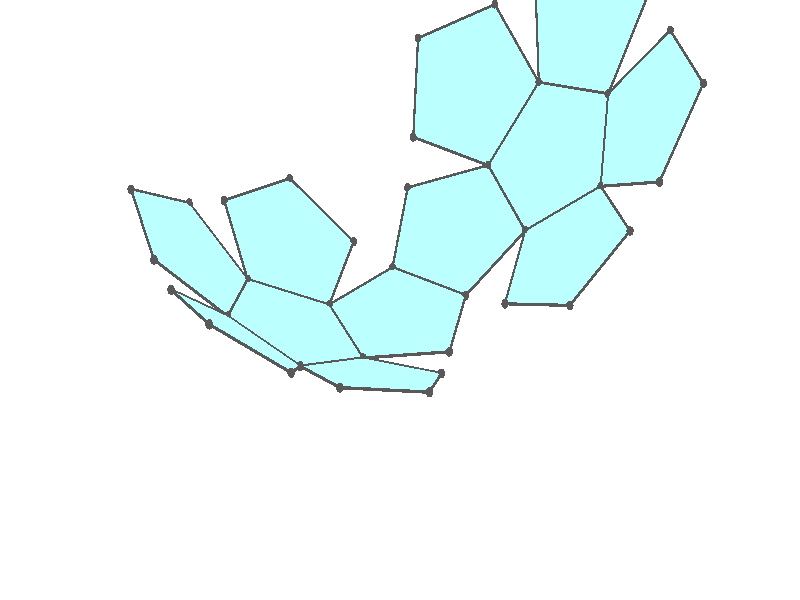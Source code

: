 #version 3.7;
global_settings{assumed_gamma 1.0}
camera{perspective location <18.750000000000000000000000, 10.825317547305481014063844, 12.499999999999996447286321> right <0.133333333333333331482962, -0.230940107675850353485814, -0.000000000000000000000000> up <-0.064951905283832905846353, -0.037499999999999998612221, 0.129903810567665811692706> direction <0.750000000000000111022302, 0.433012701892219298294151, 0.499999999999999944488849> sky <-0.433012701892219298294151, -0.249999999999999944488849, 0.866025403784438707610605> look_at <18.000000000000000000000000, 10.392304845413262270881205, 11.999999999999996447286321>}
light_source{<18.750000000000000000000000, 10.825317547305481014063844, 12.499999999999996447286321> rgb<1.0,1.0,1.0>}
background{rgb<1,1,1>}
union{union{object{union{sphere{<0.187592474085079868872938, 0.577350269189625620036566, -0.108446375088184332469154>,0.029999999999999998889777}sphere{<-0.491123473188422809965203, 0.356822089773089878850243, -0.108446375088184332469154>,0.029999999999999998889777}sphere{<-0.491123473188422865476355, -0.356822089773089767827940, -0.108446375088184332469154>,0.029999999999999998889777}sphere{<0.187592474085079730095060, -0.577350269189625620036566, -0.108446375088184332469154>,0.029999999999999998889777}sphere{<0.607061998206686048717984, -0.000000000000000148687307, -0.108446375088184332469154>,0.029999999999999998889777}} pigment{rgb<0.1,0.1,0.1>}}object{union{cylinder{<0.187592474085079868872938, 0.577350269189625620036566, -0.108446375088184332469154>,<-0.491123473188422809965203, 0.356822089773089878850243, -0.108446375088184332469154>,0.010000000000000000208167}cylinder{<-0.491123473188422809965203, 0.356822089773089878850243, -0.108446375088184332469154>,<-0.491123473188422865476355, -0.356822089773089767827940, -0.108446375088184332469154>,0.010000000000000000208167}cylinder{<-0.491123473188422865476355, -0.356822089773089767827940, -0.108446375088184332469154>,<0.187592474085079730095060, -0.577350269189625620036566, -0.108446375088184332469154>,0.010000000000000000208167}cylinder{<0.187592474085079730095060, -0.577350269189625620036566, -0.108446375088184332469154>,<0.607061998206686048717984, -0.000000000000000148687307, -0.108446375088184332469154>,0.010000000000000000208167}cylinder{<0.607061998206686048717984, -0.000000000000000148687307, -0.108446375088184332469154>,<0.187592474085079868872938, 0.577350269189625620036566, -0.108446375088184332469154>,0.010000000000000000208167}} pigment{rgb<0.1,0.1,0.1>}}object{polygon{5.000000000000000000000000,<0.187592474085079868872938, 0.577350269189625620036566, -0.108446375088184332469154>,<-0.491123473188422809965203, 0.356822089773089878850243, -0.108446375088184332469154>,<-0.491123473188422865476355, -0.356822089773089767827940, -0.108446375088184332469154>,<0.187592474085079730095060, -0.577350269189625620036566, -0.108446375088184332469154>,<0.607061998206686048717984, -0.000000000000000148687307, -0.108446375088184332469154>} pigment{rgbft<0.5,1.0,1.0,0.1,0.1>}}}union{object{union{sphere{<1.256465213156855220688612, -0.199231232771596877828557, 0.110346667079143936907037>,0.029999999999999998889777}sphere{<1.238348948277906869108733, -0.899713175434611045488964, 0.245568203640541826704435>,0.029999999999999998889777}sphere{<0.577749265883351847961080, -1.133403591734312154670761, 0.110346667079143812006947>,0.029999999999999998889777}sphere{<0.187592474085079730095060, -0.577350269189625731058868, -0.108446375088184665536062>,0.029999999999999998889777}sphere{<0.607061998206686159740286, -0.000000000000000111022302, -0.108446375088184665536062>,0.029999999999999998889777}} pigment{rgb<0.1,0.1,0.1>}}object{union{cylinder{<1.256465213156855220688612, -0.199231232771596877828557, 0.110346667079143936907037>,<1.238348948277906869108733, -0.899713175434611045488964, 0.245568203640541826704435>,0.010000000000000000208167}cylinder{<1.238348948277906869108733, -0.899713175434611045488964, 0.245568203640541826704435>,<0.577749265883351847961080, -1.133403591734312154670761, 0.110346667079143812006947>,0.010000000000000000208167}cylinder{<0.577749265883351847961080, -1.133403591734312154670761, 0.110346667079143812006947>,<0.187592474085079730095060, -0.577350269189625731058868, -0.108446375088184665536062>,0.010000000000000000208167}cylinder{<0.187592474085079730095060, -0.577350269189625731058868, -0.108446375088184665536062>,<0.607061998206686159740286, -0.000000000000000111022302, -0.108446375088184665536062>,0.010000000000000000208167}cylinder{<0.607061998206686159740286, -0.000000000000000111022302, -0.108446375088184665536062>,<1.256465213156855220688612, -0.199231232771596877828557, 0.110346667079143936907037>,0.010000000000000000208167}} pigment{rgb<0.1,0.1,0.1>}}object{polygon{5.000000000000000000000000,<1.256465213156855220688612, -0.199231232771596877828557, 0.110346667079143936907037>,<1.238348948277906869108733, -0.899713175434611045488964, 0.245568203640541826704435>,<0.577749265883351847961080, -1.133403591734312154670761, 0.110346667079143812006947>,<0.187592474085079730095060, -0.577350269189625731058868, -0.108446375088184665536062>,<0.607061998206686159740286, -0.000000000000000111022302, -0.108446375088184665536062>} pigment{rgbft<0.5,1.0,1.0,0.1,0.1>}}}union{object{union{sphere{<1.256465213156855220688612, -0.199231232771596933339708, 0.110346667079143978540401>,0.029999999999999998889777}sphere{<1.238348948277906869108733, -0.899713175434611045488964, 0.245568203640541882215587>,0.029999999999999998889777}sphere{<1.795724971208763953711696, -1.058407213237593458288188, 0.662024907786010641252972>,0.029999999999999998889777}sphere{<2.158318562773222648587534, -0.456003579748783416381031, 0.784187769229271580684326>,0.029999999999999998889777}sphere{<1.825037703532098598557809, 0.074996378496718418826816, 0.443231865618682330243416>,0.029999999999999998889777}} pigment{rgb<0.1,0.1,0.1>}}object{union{cylinder{<1.256465213156855220688612, -0.199231232771596933339708, 0.110346667079143978540401>,<1.238348948277906869108733, -0.899713175434611045488964, 0.245568203640541882215587>,0.010000000000000000208167}cylinder{<1.238348948277906869108733, -0.899713175434611045488964, 0.245568203640541882215587>,<1.795724971208763953711696, -1.058407213237593458288188, 0.662024907786010641252972>,0.010000000000000000208167}cylinder{<1.795724971208763953711696, -1.058407213237593458288188, 0.662024907786010641252972>,<2.158318562773222648587534, -0.456003579748783416381031, 0.784187769229271580684326>,0.010000000000000000208167}cylinder{<2.158318562773222648587534, -0.456003579748783416381031, 0.784187769229271580684326>,<1.825037703532098598557809, 0.074996378496718418826816, 0.443231865618682330243416>,0.010000000000000000208167}cylinder{<1.825037703532098598557809, 0.074996378496718418826816, 0.443231865618682330243416>,<1.256465213156855220688612, -0.199231232771596933339708, 0.110346667079143978540401>,0.010000000000000000208167}} pigment{rgb<0.1,0.1,0.1>}}object{polygon{5.000000000000000000000000,<1.256465213156855220688612, -0.199231232771596933339708, 0.110346667079143978540401>,<1.238348948277906869108733, -0.899713175434611045488964, 0.245568203640541882215587>,<1.795724971208763953711696, -1.058407213237593458288188, 0.662024907786010641252972>,<2.158318562773222648587534, -0.456003579748783416381031, 0.784187769229271580684326>,<1.825037703532098598557809, 0.074996378496718418826816, 0.443231865618682330243416>} pigment{rgbft<0.5,1.0,1.0,0.1,0.1>}}}union{object{union{sphere{<1.561514610370377420522914, -1.380770119482577662495260, 0.662024907786010530230669>,0.029999999999999998889777}sphere{<1.238348948277906647064128, -0.899713175434610823444359, 0.245568203640541993237889>,0.029999999999999998889777}sphere{<0.577749265883351847961080, -1.133403591734311710581551, 0.110346667079144089562703>,0.029999999999999998889777}sphere{<0.492641871298602151973967, -1.758889155900606349192117, 0.443231865618681997176509>,0.029999999999999998889777}sphere{<1.100642291145832896148704, -1.911770077728078831569292, 0.784187769229271358639721>,0.029999999999999998889777}} pigment{rgb<0.1,0.1,0.1>}}object{union{cylinder{<1.561514610370377420522914, -1.380770119482577662495260, 0.662024907786010530230669>,<1.238348948277906647064128, -0.899713175434610823444359, 0.245568203640541993237889>,0.010000000000000000208167}cylinder{<1.238348948277906647064128, -0.899713175434610823444359, 0.245568203640541993237889>,<0.577749265883351847961080, -1.133403591734311710581551, 0.110346667079144089562703>,0.010000000000000000208167}cylinder{<0.577749265883351847961080, -1.133403591734311710581551, 0.110346667079144089562703>,<0.492641871298602151973967, -1.758889155900606349192117, 0.443231865618681997176509>,0.010000000000000000208167}cylinder{<0.492641871298602151973967, -1.758889155900606349192117, 0.443231865618681997176509>,<1.100642291145832896148704, -1.911770077728078831569292, 0.784187769229271358639721>,0.010000000000000000208167}cylinder{<1.100642291145832896148704, -1.911770077728078831569292, 0.784187769229271358639721>,<1.561514610370377420522914, -1.380770119482577662495260, 0.662024907786010530230669>,0.010000000000000000208167}} pigment{rgb<0.1,0.1,0.1>}}object{polygon{5.000000000000000000000000,<1.561514610370377420522914, -1.380770119482577662495260, 0.662024907786010530230669>,<1.238348948277906647064128, -0.899713175434610823444359, 0.245568203640541993237889>,<0.577749265883351847961080, -1.133403591734311710581551, 0.110346667079144089562703>,<0.492641871298602151973967, -1.758889155900606349192117, 0.443231865618681997176509>,<1.100642291145832896148704, -1.911770077728078831569292, 0.784187769229271358639721>} pigment{rgbft<0.5,1.0,1.0,0.1,0.1>}}}union{object{union{sphere{<-0.536802938301185972314045, -1.409416187035172018937601, 0.232509528522404695927150>,0.029999999999999998889777}sphere{<0.130048279734143013008918, -1.647648609843237466066057, 0.321069004175421002234003>,0.029999999999999998889777}sphere{<0.577749265883351736938778, -1.133403591734312154670761, 0.110346667079143867518098>,0.029999999999999998889777}sphere{<0.187592474085079785606212, -0.577350269189625731058868, -0.108446375088184582269335>,0.029999999999999998889777}sphere{<-0.501238670337077363292622, -0.747935434408626420577093, -0.032945574553305462250918>,0.029999999999999998889777}} pigment{rgb<0.1,0.1,0.1>}}object{union{cylinder{<-0.536802938301185972314045, -1.409416187035172018937601, 0.232509528522404695927150>,<0.130048279734143013008918, -1.647648609843237466066057, 0.321069004175421002234003>,0.010000000000000000208167}cylinder{<0.130048279734143013008918, -1.647648609843237466066057, 0.321069004175421002234003>,<0.577749265883351736938778, -1.133403591734312154670761, 0.110346667079143867518098>,0.010000000000000000208167}cylinder{<0.577749265883351736938778, -1.133403591734312154670761, 0.110346667079143867518098>,<0.187592474085079785606212, -0.577350269189625731058868, -0.108446375088184582269335>,0.010000000000000000208167}cylinder{<0.187592474085079785606212, -0.577350269189625731058868, -0.108446375088184582269335>,<-0.501238670337077363292622, -0.747935434408626420577093, -0.032945574553305462250918>,0.010000000000000000208167}cylinder{<-0.501238670337077363292622, -0.747935434408626420577093, -0.032945574553305462250918>,<-0.536802938301185972314045, -1.409416187035172018937601, 0.232509528522404695927150>,0.010000000000000000208167}} pigment{rgb<0.1,0.1,0.1>}}object{polygon{5.000000000000000000000000,<-0.536802938301185972314045, -1.409416187035172018937601, 0.232509528522404695927150>,<0.130048279734143013008918, -1.647648609843237466066057, 0.321069004175421002234003>,<0.577749265883351736938778, -1.133403591734312154670761, 0.110346667079143867518098>,<0.187592474085079785606212, -0.577350269189625731058868, -0.108446375088184582269335>,<-0.501238670337077363292622, -0.747935434408626420577093, -0.032945574553305462250918>} pigment{rgbft<0.5,1.0,1.0,0.1,0.1>}}}union{object{union{sphere{<1.256465213156855220688612, -0.199231232771596877828557, 0.110346667079144034051552>,0.029999999999999998889777}sphere{<1.607194075483139972249091, 0.385468157325684457337189, 0.321069004175421224278608>,0.029999999999999998889777}sphere{<1.174553218286197520114911, 0.946063486378734719295380, 0.232509528522404834705029>,0.029999999999999998889777}sphere{<0.556437601290313055280023, 0.707831063570669938300739, -0.032945574553305261022995>,0.029999999999999998889777}sphere{<0.607061998206686159740286, -0.000000000000000055511151, -0.108446375088184554513759>,0.029999999999999998889777}} pigment{rgb<0.1,0.1,0.1>}}object{union{cylinder{<1.256465213156855220688612, -0.199231232771596877828557, 0.110346667079144034051552>,<1.607194075483139972249091, 0.385468157325684457337189, 0.321069004175421224278608>,0.010000000000000000208167}cylinder{<1.607194075483139972249091, 0.385468157325684457337189, 0.321069004175421224278608>,<1.174553218286197520114911, 0.946063486378734719295380, 0.232509528522404834705029>,0.010000000000000000208167}cylinder{<1.174553218286197520114911, 0.946063486378734719295380, 0.232509528522404834705029>,<0.556437601290313055280023, 0.707831063570669938300739, -0.032945574553305261022995>,0.010000000000000000208167}cylinder{<0.556437601290313055280023, 0.707831063570669938300739, -0.032945574553305261022995>,<0.607061998206686159740286, -0.000000000000000055511151, -0.108446375088184554513759>,0.010000000000000000208167}cylinder{<0.607061998206686159740286, -0.000000000000000055511151, -0.108446375088184554513759>,<1.256465213156855220688612, -0.199231232771596877828557, 0.110346667079144034051552>,0.010000000000000000208167}} pigment{rgb<0.1,0.1,0.1>}}object{polygon{5.000000000000000000000000,<1.256465213156855220688612, -0.199231232771596877828557, 0.110346667079144034051552>,<1.607194075483139972249091, 0.385468157325684457337189, 0.321069004175421224278608>,<1.174553218286197520114911, 0.946063486378734719295380, 0.232509528522404834705029>,<0.556437601290313055280023, 0.707831063570669938300739, -0.032945574553305261022995>,<0.607061998206686159740286, -0.000000000000000055511151, -0.108446375088184554513759>} pigment{rgbft<0.5,1.0,1.0,0.1,0.1>}}}union{object{union{sphere{<-1.133606890704029979133338, 0.577350269189625620036566, 0.110346667079144103440491>,0.029999999999999998889777}sphere{<-0.491123473188422920987506, 0.356822089773089878850243, -0.108446375088184332469154>,0.029999999999999998889777}sphere{<-0.491123473188422865476355, -0.356822089773089767827940, -0.108446375088184332469154>,0.029999999999999998889777}sphere{<-1.133606890704029757088733, -0.577350269189625620036566, 0.110346667079144061807128>,0.029999999999999998889777}sphere{<-1.530683479936864488379911, -0.000000000000000148687307, 0.245568203640542048749040>,0.029999999999999998889777}} pigment{rgb<0.1,0.1,0.1>}}object{union{cylinder{<-1.133606890704029979133338, 0.577350269189625620036566, 0.110346667079144103440491>,<-0.491123473188422920987506, 0.356822089773089878850243, -0.108446375088184332469154>,0.010000000000000000208167}cylinder{<-0.491123473188422920987506, 0.356822089773089878850243, -0.108446375088184332469154>,<-0.491123473188422865476355, -0.356822089773089767827940, -0.108446375088184332469154>,0.010000000000000000208167}cylinder{<-0.491123473188422865476355, -0.356822089773089767827940, -0.108446375088184332469154>,<-1.133606890704029757088733, -0.577350269189625620036566, 0.110346667079144061807128>,0.010000000000000000208167}cylinder{<-1.133606890704029757088733, -0.577350269189625620036566, 0.110346667079144061807128>,<-1.530683479936864488379911, -0.000000000000000148687307, 0.245568203640542048749040>,0.010000000000000000208167}cylinder{<-1.530683479936864488379911, -0.000000000000000148687307, 0.245568203640542048749040>,<-1.133606890704029979133338, 0.577350269189625620036566, 0.110346667079144103440491>,0.010000000000000000208167}} pigment{rgb<0.1,0.1,0.1>}}object{polygon{5.000000000000000000000000,<-1.133606890704029979133338, 0.577350269189625620036566, 0.110346667079144103440491>,<-0.491123473188422920987506, 0.356822089773089878850243, -0.108446375088184332469154>,<-0.491123473188422865476355, -0.356822089773089767827940, -0.108446375088184332469154>,<-1.133606890704029757088733, -0.577350269189625620036566, 0.110346667079144061807128>,<-1.530683479936864488379911, -0.000000000000000148687307, 0.245568203640542048749040>} pigment{rgbft<0.5,1.0,1.0,0.1,0.1>}}}union{object{union{sphere{<-1.133606890704029979133338, 0.577350269189625842081171, 0.110346667079144200585006>,0.029999999999999998889777}sphere{<-1.432404752276778658881540, 1.133403591734311932626156, 0.443231865618682441265719>,0.029999999999999998889777}sphere{<-2.014148575727357837195086, 0.899713175434610157310544, 0.784187769229271691706629>,0.029999999999999998889777}sphere{<-2.074888169792385106404708, 0.199231232771596156183591, 0.662024907786010752275274>,0.029999999999999998889777}sphere{<-1.530683479936864488379911, 0.000000000000000222044605, 0.245568203640542104260192>,0.029999999999999998889777}} pigment{rgb<0.1,0.1,0.1>}}object{union{cylinder{<-1.133606890704029979133338, 0.577350269189625842081171, 0.110346667079144200585006>,<-1.432404752276778658881540, 1.133403591734311932626156, 0.443231865618682441265719>,0.010000000000000000208167}cylinder{<-1.432404752276778658881540, 1.133403591734311932626156, 0.443231865618682441265719>,<-2.014148575727357837195086, 0.899713175434610157310544, 0.784187769229271691706629>,0.010000000000000000208167}cylinder{<-2.014148575727357837195086, 0.899713175434610157310544, 0.784187769229271691706629>,<-2.074888169792385106404708, 0.199231232771596156183591, 0.662024907786010752275274>,0.010000000000000000208167}cylinder{<-2.074888169792385106404708, 0.199231232771596156183591, 0.662024907786010752275274>,<-1.530683479936864488379911, 0.000000000000000222044605, 0.245568203640542104260192>,0.010000000000000000208167}cylinder{<-1.530683479936864488379911, 0.000000000000000222044605, 0.245568203640542104260192>,<-1.133606890704029979133338, 0.577350269189625842081171, 0.110346667079144200585006>,0.010000000000000000208167}} pigment{rgb<0.1,0.1,0.1>}}object{polygon{5.000000000000000000000000,<-1.133606890704029979133338, 0.577350269189625842081171, 0.110346667079144200585006>,<-1.432404752276778658881540, 1.133403591734311932626156, 0.443231865618682441265719>,<-2.014148575727357837195086, 0.899713175434610157310544, 0.784187769229271691706629>,<-2.074888169792385106404708, 0.199231232771596156183591, 0.662024907786010752275274>,<-1.530683479936864488379911, 0.000000000000000222044605, 0.245568203640542104260192>} pigment{rgbft<0.5,1.0,1.0,0.1,0.1>}}}union{object{union{sphere{<-1.133606890704029979133338, 0.577350269189626064125775, 0.110346667079144367118460>,0.029999999999999998889777}sphere{<-1.432404752276779102970750, 1.133403591734312154670761, 0.443231865618682607799173>,0.029999999999999998889777}sphere{<-0.940674681497014608666518, 1.647648609843238354244477, 0.498382693728678161093626>,0.029999999999999998889777}sphere{<-0.337970922891979941304896, 1.409416187035173351205231, 0.199582581468820685621779>,0.029999999999999998889777}sphere{<-0.457209585706520926784435, 0.747935434408628085911630, -0.040236871860051426352811>,0.029999999999999998889777}} pigment{rgb<0.1,0.1,0.1>}}object{union{cylinder{<-1.133606890704029979133338, 0.577350269189626064125775, 0.110346667079144367118460>,<-1.432404752276779102970750, 1.133403591734312154670761, 0.443231865618682607799173>,0.010000000000000000208167}cylinder{<-1.432404752276779102970750, 1.133403591734312154670761, 0.443231865618682607799173>,<-0.940674681497014608666518, 1.647648609843238354244477, 0.498382693728678161093626>,0.010000000000000000208167}cylinder{<-0.940674681497014608666518, 1.647648609843238354244477, 0.498382693728678161093626>,<-0.337970922891979941304896, 1.409416187035173351205231, 0.199582581468820685621779>,0.010000000000000000208167}cylinder{<-0.337970922891979941304896, 1.409416187035173351205231, 0.199582581468820685621779>,<-0.457209585706520926784435, 0.747935434408628085911630, -0.040236871860051426352811>,0.010000000000000000208167}cylinder{<-0.457209585706520926784435, 0.747935434408628085911630, -0.040236871860051426352811>,<-1.133606890704029979133338, 0.577350269189626064125775, 0.110346667079144367118460>,0.010000000000000000208167}} pigment{rgb<0.1,0.1,0.1>}}object{polygon{5.000000000000000000000000,<-1.133606890704029979133338, 0.577350269189626064125775, 0.110346667079144367118460>,<-1.432404752276779102970750, 1.133403591734312154670761, 0.443231865618682607799173>,<-0.940674681497014608666518, 1.647648609843238354244477, 0.498382693728678161093626>,<-0.337970922891979941304896, 1.409416187035173351205231, 0.199582581468820685621779>,<-0.457209585706520926784435, 0.747935434408628085911630, -0.040236871860051426352811>} pigment{rgbft<0.5,1.0,1.0,0.1,0.1>}}}union{object{union{sphere{<-1.244530788917236119317522, 1.758889155900606793281327, 0.730910849750802782409664>,0.029999999999999998889777}sphere{<-1.432404752276778658881540, 1.133403591734312154670761, 0.443231865618681997176509>,0.029999999999999998889777}sphere{<-2.014148575727357837195086, 0.899713175434609935265939, 0.784187769229271247617419>,0.029999999999999998889777}sphere{<-2.185812068005590802499682, 1.380770119482576108183025, 1.282589090457669112055328>,0.029999999999999998889777}sphere{<-1.710162117410465310030077, 1.911770077728077943390872, 1.249662143404084213571537>,0.029999999999999998889777}} pigment{rgb<0.1,0.1,0.1>}}object{union{cylinder{<-1.244530788917236119317522, 1.758889155900606793281327, 0.730910849750802782409664>,<-1.432404752276778658881540, 1.133403591734312154670761, 0.443231865618681997176509>,0.010000000000000000208167}cylinder{<-1.432404752276778658881540, 1.133403591734312154670761, 0.443231865618681997176509>,<-2.014148575727357837195086, 0.899713175434609935265939, 0.784187769229271247617419>,0.010000000000000000208167}cylinder{<-2.014148575727357837195086, 0.899713175434609935265939, 0.784187769229271247617419>,<-2.185812068005590802499682, 1.380770119482576108183025, 1.282589090457669112055328>,0.010000000000000000208167}cylinder{<-2.185812068005590802499682, 1.380770119482576108183025, 1.282589090457669112055328>,<-1.710162117410465310030077, 1.911770077728077943390872, 1.249662143404084213571537>,0.010000000000000000208167}cylinder{<-1.710162117410465310030077, 1.911770077728077943390872, 1.249662143404084213571537>,<-1.244530788917236119317522, 1.758889155900606793281327, 0.730910849750802782409664>,0.010000000000000000208167}} pigment{rgb<0.1,0.1,0.1>}}object{polygon{5.000000000000000000000000,<-1.244530788917236119317522, 1.758889155900606793281327, 0.730910849750802782409664>,<-1.432404752276778658881540, 1.133403591734312154670761, 0.443231865618681997176509>,<-2.014148575727357837195086, 0.899713175434609935265939, 0.784187769229271247617419>,<-2.185812068005590802499682, 1.380770119482576108183025, 1.282589090457669112055328>,<-1.710162117410465310030077, 1.911770077728077943390872, 1.249662143404084213571537>} pigment{rgbft<0.5,1.0,1.0,0.1,0.1>}}}union{object{union{sphere{<-2.711375464982649141632010, 0.456003579748780640823469, 1.590618047014673797079354>,0.029999999999999998889777}sphere{<-2.407519357562428297114820, 1.058407213237591459886744, 1.358089890992548953718710>,0.029999999999999998889777}sphere{<-2.014148575727357837195086, 0.899713175434610157310544, 0.784187769229272246818141>,0.029999999999999998889777}sphere{<-2.074888169792385106404708, 0.199231232771596211694742, 0.662024907786011418409089>,0.029999999999999998889777}sphere{<-2.505798085222513904568586, -0.074996378496719973139051, 1.160426229014408505690881>,0.029999999999999998889777}} pigment{rgb<0.1,0.1,0.1>}}object{union{cylinder{<-2.711375464982649141632010, 0.456003579748780640823469, 1.590618047014673797079354>,<-2.407519357562428297114820, 1.058407213237591459886744, 1.358089890992548953718710>,0.010000000000000000208167}cylinder{<-2.407519357562428297114820, 1.058407213237591459886744, 1.358089890992548953718710>,<-2.014148575727357837195086, 0.899713175434610157310544, 0.784187769229272246818141>,0.010000000000000000208167}cylinder{<-2.014148575727357837195086, 0.899713175434610157310544, 0.784187769229272246818141>,<-2.074888169792385106404708, 0.199231232771596211694742, 0.662024907786011418409089>,0.010000000000000000208167}cylinder{<-2.074888169792385106404708, 0.199231232771596211694742, 0.662024907786011418409089>,<-2.505798085222513904568586, -0.074996378496719973139051, 1.160426229014408505690881>,0.010000000000000000208167}cylinder{<-2.505798085222513904568586, -0.074996378496719973139051, 1.160426229014408505690881>,<-2.711375464982649141632010, 0.456003579748780640823469, 1.590618047014673797079354>,0.010000000000000000208167}} pigment{rgb<0.1,0.1,0.1>}}object{polygon{5.000000000000000000000000,<-2.711375464982649141632010, 0.456003579748780640823469, 1.590618047014673797079354>,<-2.407519357562428297114820, 1.058407213237591459886744, 1.358089890992548953718710>,<-2.014148575727357837195086, 0.899713175434610157310544, 0.784187769229272246818141>,<-2.074888169792385106404708, 0.199231232771596211694742, 0.662024907786011418409089>,<-2.505798085222513904568586, -0.074996378496719973139051, 1.160426229014408505690881>} pigment{rgbft<0.5,1.0,1.0,0.1,0.1>}}}union{object{union{sphere{<-1.458422933278705313497881, -0.707831063570669494211529, 0.300719031750537157954284>,0.029999999999999998889777}sphere{<-1.957968149253836331880052, -0.946063486378735052362288, 0.751260822175685905044418>,0.029999999999999998889777}sphere{<-2.338964618302032505425814, -0.385468157325685401026760, 0.974560133900664760098209>,0.029999999999999998889777}sphere{<-2.074888169792384662315499, 0.199231232771595934138986, 0.662024907786010974319879>,0.029999999999999998889777}sphere{<-1.530683479936864266335306, 0.000000000000000000000000, 0.245568203640542215282494>,0.029999999999999998889777}} pigment{rgb<0.1,0.1,0.1>}}object{union{cylinder{<-1.458422933278705313497881, -0.707831063570669494211529, 0.300719031750537157954284>,<-1.957968149253836331880052, -0.946063486378735052362288, 0.751260822175685905044418>,0.010000000000000000208167}cylinder{<-1.957968149253836331880052, -0.946063486378735052362288, 0.751260822175685905044418>,<-2.338964618302032505425814, -0.385468157325685401026760, 0.974560133900664760098209>,0.010000000000000000208167}cylinder{<-2.338964618302032505425814, -0.385468157325685401026760, 0.974560133900664760098209>,<-2.074888169792384662315499, 0.199231232771595934138986, 0.662024907786010974319879>,0.010000000000000000208167}cylinder{<-2.074888169792384662315499, 0.199231232771595934138986, 0.662024907786010974319879>,<-1.530683479936864266335306, 0.000000000000000000000000, 0.245568203640542215282494>,0.010000000000000000208167}cylinder{<-1.530683479936864266335306, 0.000000000000000000000000, 0.245568203640542215282494>,<-1.458422933278705313497881, -0.707831063570669494211529, 0.300719031750537157954284>,0.010000000000000000208167}} pigment{rgb<0.1,0.1,0.1>}}object{polygon{5.000000000000000000000000,<-1.458422933278705313497881, -0.707831063570669494211529, 0.300719031750537157954284>,<-1.957968149253836331880052, -0.946063486378735052362288, 0.751260822175685905044418>,<-2.338964618302032505425814, -0.385468157325685401026760, 0.974560133900664760098209>,<-2.074888169792384662315499, 0.199231232771595934138986, 0.662024907786010974319879>,<-1.530683479936864266335306, 0.000000000000000000000000, 0.245568203640542215282494>} pigment{rgbft<0.5,1.0,1.0,0.1,0.1>}}}}
